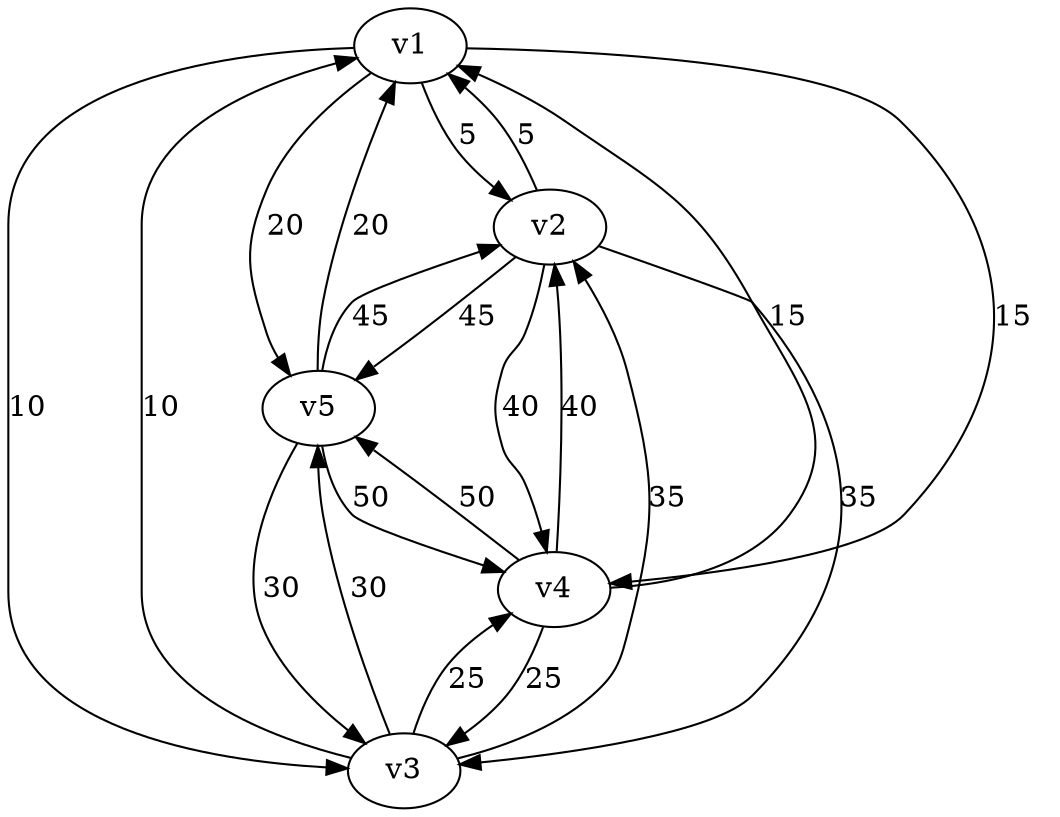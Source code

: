digraph graph_10
{
v1
v2
v3
v4
v5
v1 -> v2 [label="5  "]
v1 -> v3 [label="10  "]
v1 -> v4 [label="15  "]
v1 -> v5 [label="20  "]
v2 -> v1 [label="5  "]
v2 -> v3 [label="35  "]
v2 -> v4 [label="40  "]
v2 -> v5 [label="45  "]
v3 -> v1 [label="10  "]
v3 -> v2 [label="35  "]
v3 -> v4 [label="25  "]
v3 -> v5 [label="30  "]
v4 -> v1 [label="15  "]
v4 -> v2 [label="40  "]
v4 -> v3 [label="25  "]
v4 -> v5 [label="50  "]
v5 -> v1 [label="20  "]
v5 -> v2 [label="45  "]
v5 -> v3 [label="30  "]
v5 -> v4 [label="50  "]
}

